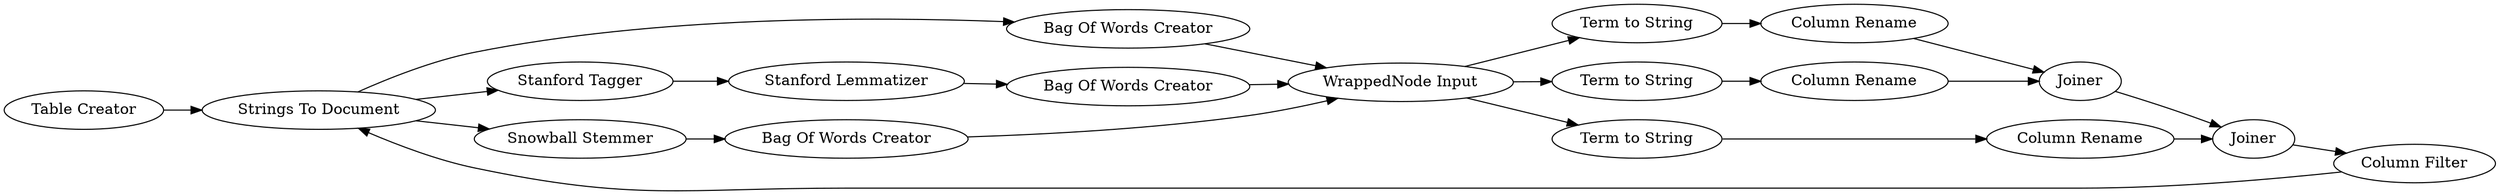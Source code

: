digraph {
	413 -> 417
	387 -> 411
	408 -> 411
	416 -> 412
	326 -> 413
	413 -> 414
	385 -> 406
	384 -> 405
	417 -> 412
	405 -> 387
	411 -> 388
	407 -> 416
	412 -> 385
	381 -> 415
	412 -> 410
	388 -> 413
	410 -> 408
	414 -> 381
	406 -> 387
	413 -> 407
	412 -> 384
	415 -> 412
	408 [label="Column Rename"]
	326 [label="Table Creator"]
	417 [label="Bag Of Words Creator"]
	416 [label="Bag Of Words Creator"]
	405 [label="Column Rename"]
	414 [label="Stanford Tagger"]
	385 [label="Term to String"]
	412 [label="WrappedNode Input"]
	410 [label="Term to String"]
	415 [label="Bag Of Words Creator"]
	407 [label="Snowball Stemmer"]
	406 [label="Column Rename"]
	388 [label="Column Filter"]
	413 [label="Strings To Document"]
	387 [label=Joiner]
	381 [label="Stanford Lemmatizer"]
	411 [label=Joiner]
	384 [label="Term to String"]
	rankdir=LR
}
